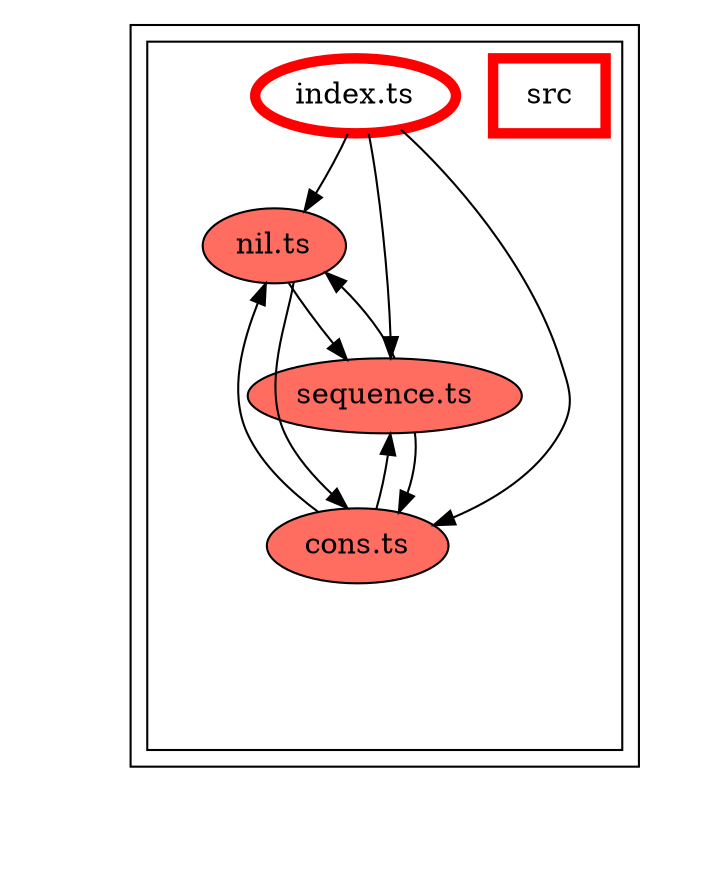 digraph "dependency-graph-[object Object]" {
  compound = true;
  "dependency-graph-[object Object]" [
    style = "invis";
  ];
  "src/nil.ts";
  "src/sequence.ts";
  "src/cons.ts";
  subgraph "cluster_src" {
    color = "#000000";
    label = "";
    "name_src" [
      penwidth = 5;
      shape = "rectangle";
      color = "#ff0000";
      label = "src";
    ];
    "exit_src" [
      style = "invis";
    ];
    subgraph "cluster_src" {
      color = "#000000";
      label = "";
      "name_src" [
        penwidth = 5;
        shape = "rectangle";
        color = "#ff0000";
        label = "src";
      ];
      "exit_src" [
        style = "invis";
      ];
      "src/cons.ts" [
        label = "cons.ts";
        fillcolor = "#ff6c60";
        style = "rounded,filled";
      ];
      "src/index.ts" [
        label = "index.ts";
        color = "#ff0000";
        penwidth = 5;
      ];
      "src/nil.ts" [
        label = "nil.ts";
        fillcolor = "#ff6c60";
        style = "rounded,filled";
      ];
      "src/sequence.ts" [
        label = "sequence.ts";
        fillcolor = "#ff6c60";
        style = "rounded,filled";
      ];
      "src/cons.ts" -> "exit_src" [
        style = "invis";
      ];
      "src/index.ts" -> "exit_src" [
        style = "invis";
      ];
      "src/nil.ts" -> "exit_src" [
        style = "invis";
      ];
      "src/sequence.ts" -> "exit_src" [
        style = "invis";
      ];
    }
    "exit_src" -> "exit_src" [
      style = "invis";
    ];
    "exit_src" -> "exit_src" [
      style = "invis";
    ];
    "exit_src" -> "exit_src" [
      style = "invis";
    ];
    "exit_src" -> "exit_src" [
      style = "invis";
    ];
  }
  "exit_src" -> "dependency-graph-[object Object]" [
    style = "invis";
  ];
  "src/cons.ts" -> "src/nil.ts" [
    style = "invis";
  ];
  "src/cons.ts" -> "src/nil.ts" [
    style = "solid";
    ltail = "cluster_src/cons.ts";
    lhead = "cluster_src/nil.ts";
    color = "black";
  ];
  "src/cons.ts" -> "src/sequence.ts" [
    style = "invis";
  ];
  "src/cons.ts" -> "src/sequence.ts" [
    style = "solid";
    ltail = "cluster_src/cons.ts";
    lhead = "cluster_src/sequence.ts";
    color = "black";
  ];
  "src/index.ts" -> "src/cons.ts" [
    style = "invis";
  ];
  "src/index.ts" -> "src/cons.ts" [
    style = "solid";
    ltail = "cluster_src/index.ts";
    lhead = "cluster_src/cons.ts";
    color = "black";
  ];
  "src/index.ts" -> "src/nil.ts" [
    style = "invis";
  ];
  "src/index.ts" -> "src/nil.ts" [
    style = "solid";
    ltail = "cluster_src/index.ts";
    lhead = "cluster_src/nil.ts";
    color = "black";
  ];
  "src/index.ts" -> "src/sequence.ts" [
    style = "invis";
  ];
  "src/index.ts" -> "src/sequence.ts" [
    style = "solid";
    ltail = "cluster_src/index.ts";
    lhead = "cluster_src/sequence.ts";
    color = "black";
  ];
  "src/nil.ts" -> "src/cons.ts" [
    style = "invis";
  ];
  "src/nil.ts" -> "src/cons.ts" [
    style = "solid";
    ltail = "cluster_src/nil.ts";
    lhead = "cluster_src/cons.ts";
    color = "black";
  ];
  "src/nil.ts" -> "src/sequence.ts" [
    style = "invis";
  ];
  "src/nil.ts" -> "src/sequence.ts" [
    style = "solid";
    ltail = "cluster_src/nil.ts";
    lhead = "cluster_src/sequence.ts";
    color = "black";
  ];
  "src/sequence.ts" -> "src/cons.ts" [
    style = "invis";
  ];
  "src/sequence.ts" -> "src/cons.ts" [
    style = "solid";
    ltail = "cluster_src/sequence.ts";
    lhead = "cluster_src/cons.ts";
    color = "black";
  ];
  "src/sequence.ts" -> "src/nil.ts" [
    style = "invis";
  ];
  "src/sequence.ts" -> "src/nil.ts" [
    style = "solid";
    ltail = "cluster_src/sequence.ts";
    lhead = "cluster_src/nil.ts";
    color = "black";
  ];
}